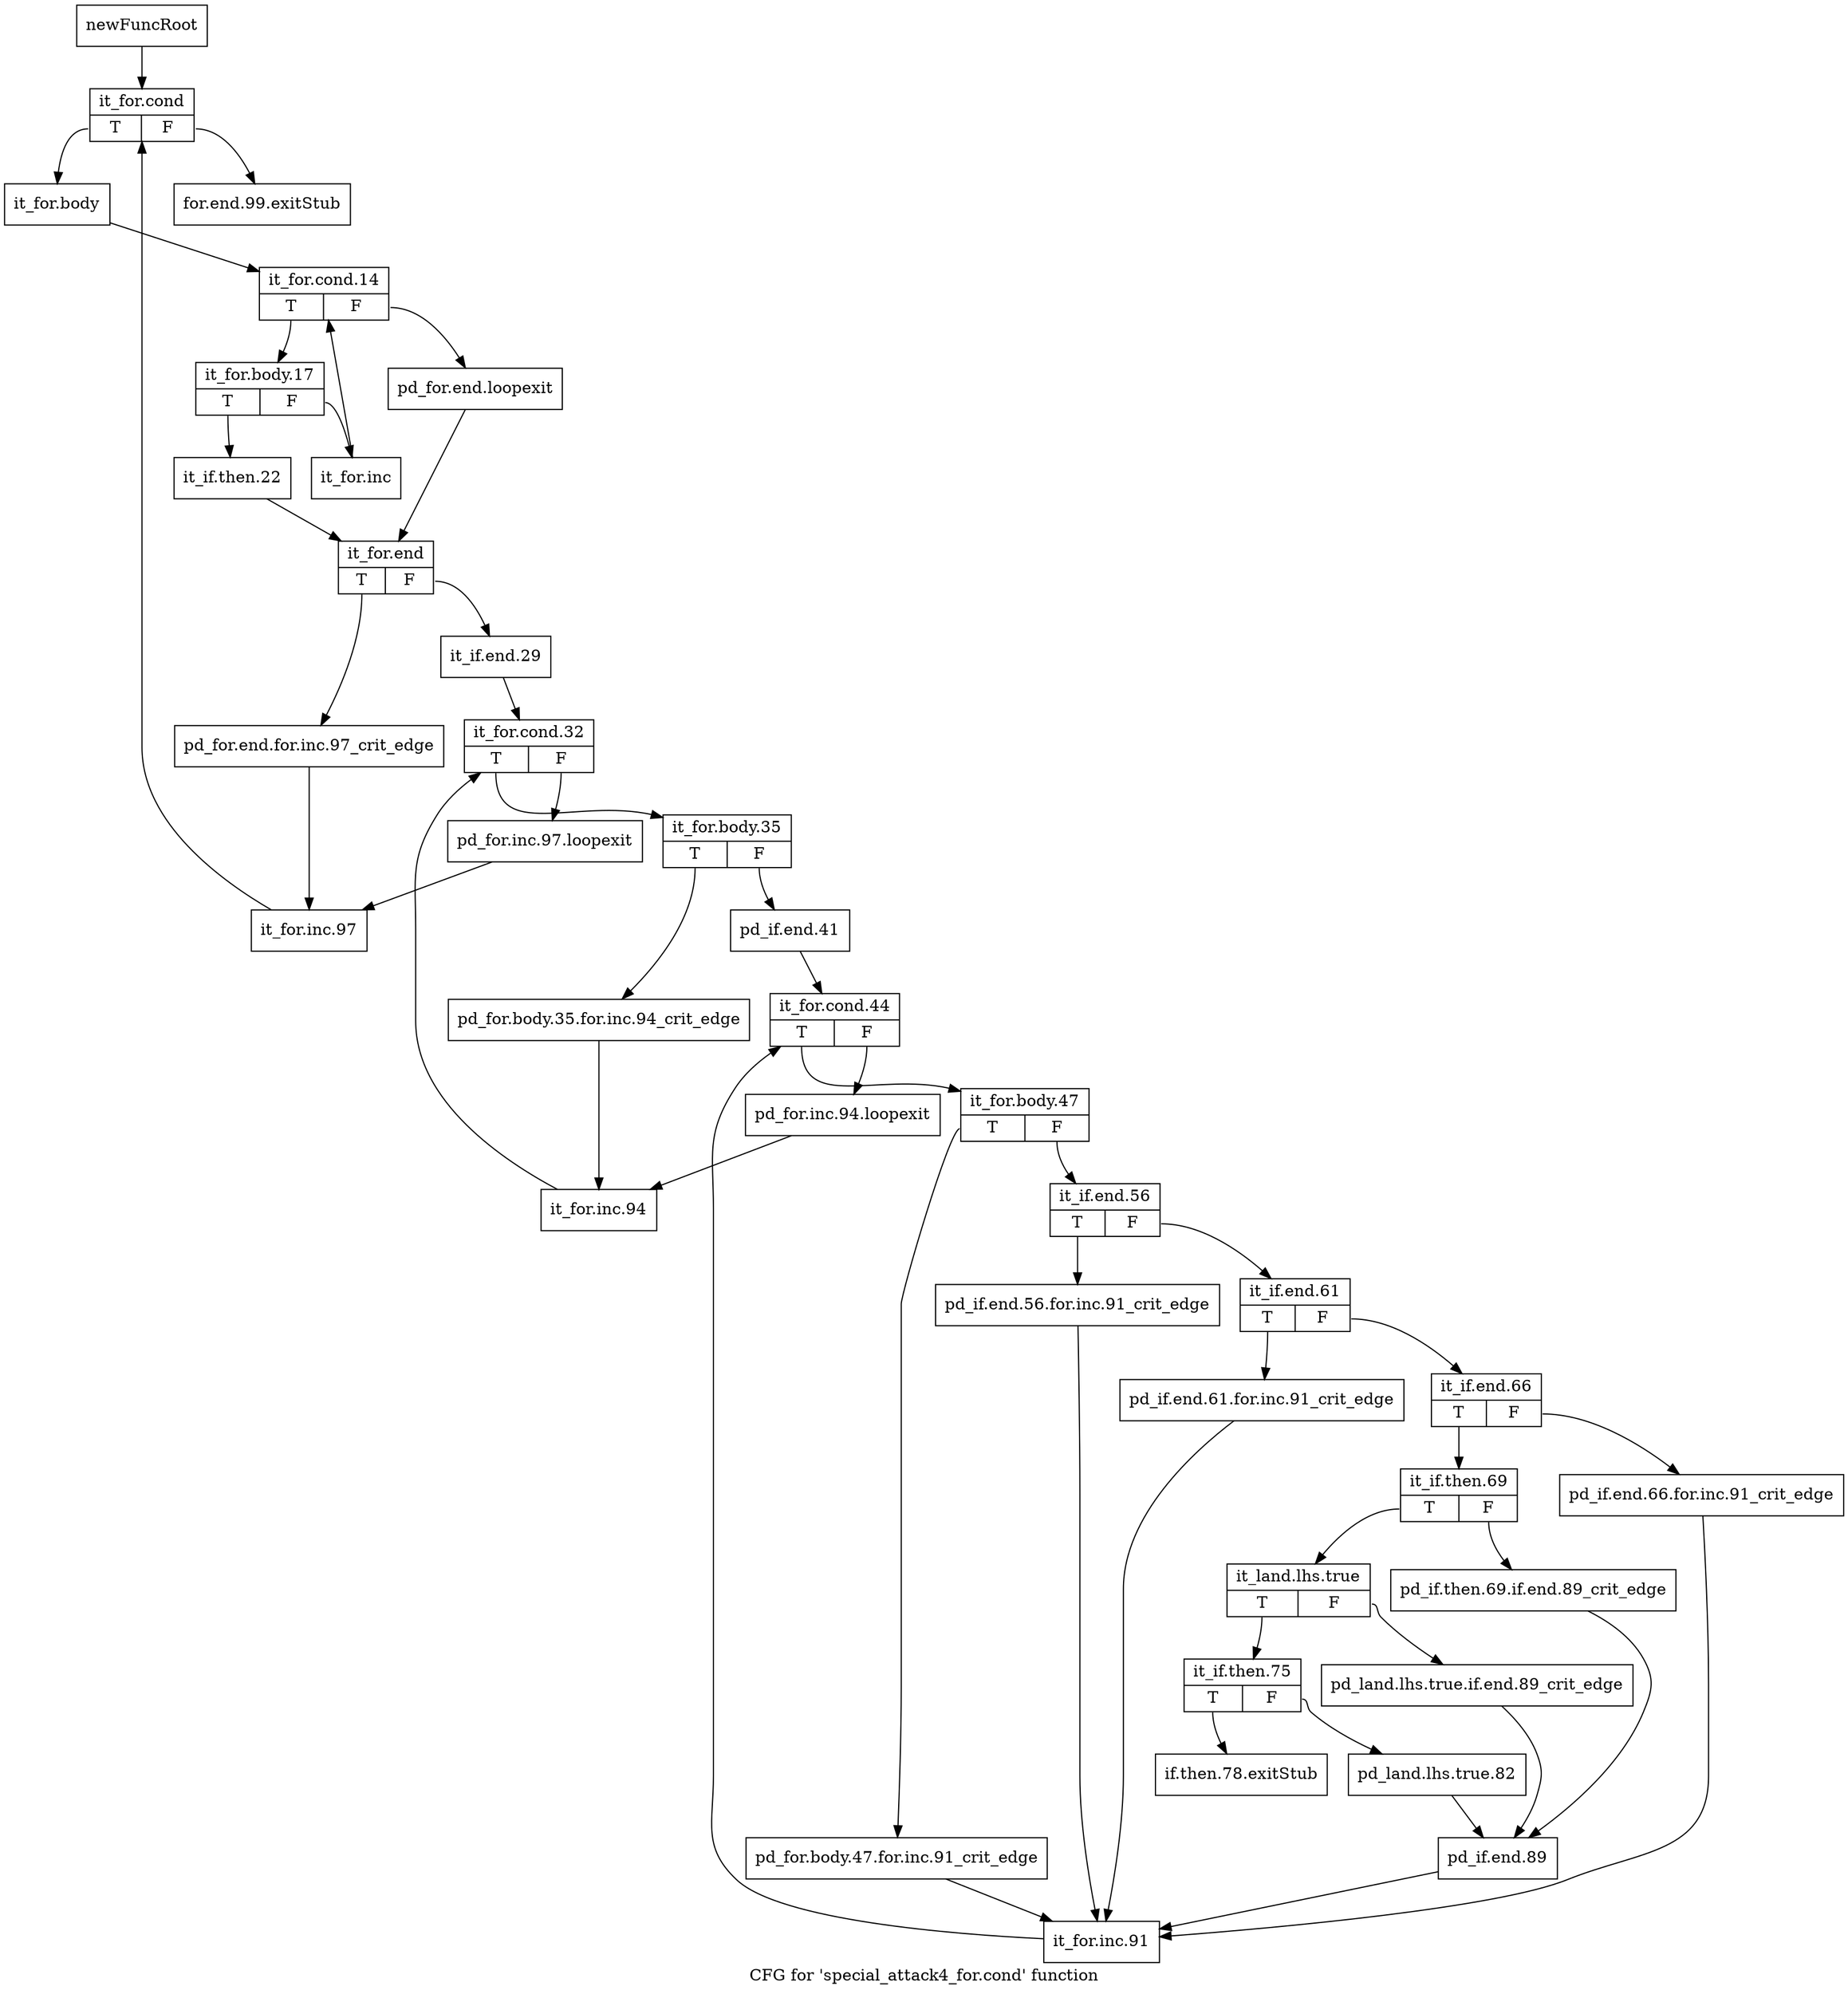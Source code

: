 digraph "CFG for 'special_attack4_for.cond' function" {
	label="CFG for 'special_attack4_for.cond' function";

	Node0x44d6b10 [shape=record,label="{newFuncRoot}"];
	Node0x44d6b10 -> Node0x44d6c00;
	Node0x44d6b60 [shape=record,label="{for.end.99.exitStub}"];
	Node0x44d6bb0 [shape=record,label="{if.then.78.exitStub}"];
	Node0x44d6c00 [shape=record,label="{it_for.cond|{<s0>T|<s1>F}}"];
	Node0x44d6c00:s0 -> Node0x44d6c50;
	Node0x44d6c00:s1 -> Node0x44d6b60;
	Node0x44d6c50 [shape=record,label="{it_for.body}"];
	Node0x44d6c50 -> Node0x44d6ca0;
	Node0x44d6ca0 [shape=record,label="{it_for.cond.14|{<s0>T|<s1>F}}"];
	Node0x44d6ca0:s0 -> Node0x44d6d40;
	Node0x44d6ca0:s1 -> Node0x44d6cf0;
	Node0x44d6cf0 [shape=record,label="{pd_for.end.loopexit}"];
	Node0x44d6cf0 -> Node0x44d6e30;
	Node0x44d6d40 [shape=record,label="{it_for.body.17|{<s0>T|<s1>F}}"];
	Node0x44d6d40:s0 -> Node0x44d6de0;
	Node0x44d6d40:s1 -> Node0x44d6d90;
	Node0x44d6d90 [shape=record,label="{it_for.inc}"];
	Node0x44d6d90 -> Node0x44d6ca0;
	Node0x44d6de0 [shape=record,label="{it_if.then.22}"];
	Node0x44d6de0 -> Node0x44d6e30;
	Node0x44d6e30 [shape=record,label="{it_for.end|{<s0>T|<s1>F}}"];
	Node0x44d6e30:s0 -> Node0x44d7650;
	Node0x44d6e30:s1 -> Node0x44d6e80;
	Node0x44d6e80 [shape=record,label="{it_if.end.29}"];
	Node0x44d6e80 -> Node0x44d6ed0;
	Node0x44d6ed0 [shape=record,label="{it_for.cond.32|{<s0>T|<s1>F}}"];
	Node0x44d6ed0:s0 -> Node0x44d6f70;
	Node0x44d6ed0:s1 -> Node0x44d6f20;
	Node0x44d6f20 [shape=record,label="{pd_for.inc.97.loopexit}"];
	Node0x44d6f20 -> Node0x44d76a0;
	Node0x44d6f70 [shape=record,label="{it_for.body.35|{<s0>T|<s1>F}}"];
	Node0x44d6f70:s0 -> Node0x44d75b0;
	Node0x44d6f70:s1 -> Node0x44d6fc0;
	Node0x44d6fc0 [shape=record,label="{pd_if.end.41}"];
	Node0x44d6fc0 -> Node0x44d7010;
	Node0x44d7010 [shape=record,label="{it_for.cond.44|{<s0>T|<s1>F}}"];
	Node0x44d7010:s0 -> Node0x44d70b0;
	Node0x44d7010:s1 -> Node0x44d7060;
	Node0x44d7060 [shape=record,label="{pd_for.inc.94.loopexit}"];
	Node0x44d7060 -> Node0x44d7600;
	Node0x44d70b0 [shape=record,label="{it_for.body.47|{<s0>T|<s1>F}}"];
	Node0x44d70b0:s0 -> Node0x44d7510;
	Node0x44d70b0:s1 -> Node0x44d7100;
	Node0x44d7100 [shape=record,label="{it_if.end.56|{<s0>T|<s1>F}}"];
	Node0x44d7100:s0 -> Node0x44d74c0;
	Node0x44d7100:s1 -> Node0x44d7150;
	Node0x44d7150 [shape=record,label="{it_if.end.61|{<s0>T|<s1>F}}"];
	Node0x44d7150:s0 -> Node0x44d7470;
	Node0x44d7150:s1 -> Node0x44d71a0;
	Node0x44d71a0 [shape=record,label="{it_if.end.66|{<s0>T|<s1>F}}"];
	Node0x44d71a0:s0 -> Node0x44d7240;
	Node0x44d71a0:s1 -> Node0x44d71f0;
	Node0x44d71f0 [shape=record,label="{pd_if.end.66.for.inc.91_crit_edge}"];
	Node0x44d71f0 -> Node0x44d7560;
	Node0x44d7240 [shape=record,label="{it_if.then.69|{<s0>T|<s1>F}}"];
	Node0x44d7240:s0 -> Node0x44d72e0;
	Node0x44d7240:s1 -> Node0x44d7290;
	Node0x44d7290 [shape=record,label="{pd_if.then.69.if.end.89_crit_edge}"];
	Node0x44d7290 -> Node0x44d7420;
	Node0x44d72e0 [shape=record,label="{it_land.lhs.true|{<s0>T|<s1>F}}"];
	Node0x44d72e0:s0 -> Node0x44d7380;
	Node0x44d72e0:s1 -> Node0x44d7330;
	Node0x44d7330 [shape=record,label="{pd_land.lhs.true.if.end.89_crit_edge}"];
	Node0x44d7330 -> Node0x44d7420;
	Node0x44d7380 [shape=record,label="{it_if.then.75|{<s0>T|<s1>F}}"];
	Node0x44d7380:s0 -> Node0x44d6bb0;
	Node0x44d7380:s1 -> Node0x44d73d0;
	Node0x44d73d0 [shape=record,label="{pd_land.lhs.true.82}"];
	Node0x44d73d0 -> Node0x44d7420;
	Node0x44d7420 [shape=record,label="{pd_if.end.89}"];
	Node0x44d7420 -> Node0x44d7560;
	Node0x44d7470 [shape=record,label="{pd_if.end.61.for.inc.91_crit_edge}"];
	Node0x44d7470 -> Node0x44d7560;
	Node0x44d74c0 [shape=record,label="{pd_if.end.56.for.inc.91_crit_edge}"];
	Node0x44d74c0 -> Node0x44d7560;
	Node0x44d7510 [shape=record,label="{pd_for.body.47.for.inc.91_crit_edge}"];
	Node0x44d7510 -> Node0x44d7560;
	Node0x44d7560 [shape=record,label="{it_for.inc.91}"];
	Node0x44d7560 -> Node0x44d7010;
	Node0x44d75b0 [shape=record,label="{pd_for.body.35.for.inc.94_crit_edge}"];
	Node0x44d75b0 -> Node0x44d7600;
	Node0x44d7600 [shape=record,label="{it_for.inc.94}"];
	Node0x44d7600 -> Node0x44d6ed0;
	Node0x44d7650 [shape=record,label="{pd_for.end.for.inc.97_crit_edge}"];
	Node0x44d7650 -> Node0x44d76a0;
	Node0x44d76a0 [shape=record,label="{it_for.inc.97}"];
	Node0x44d76a0 -> Node0x44d6c00;
}
